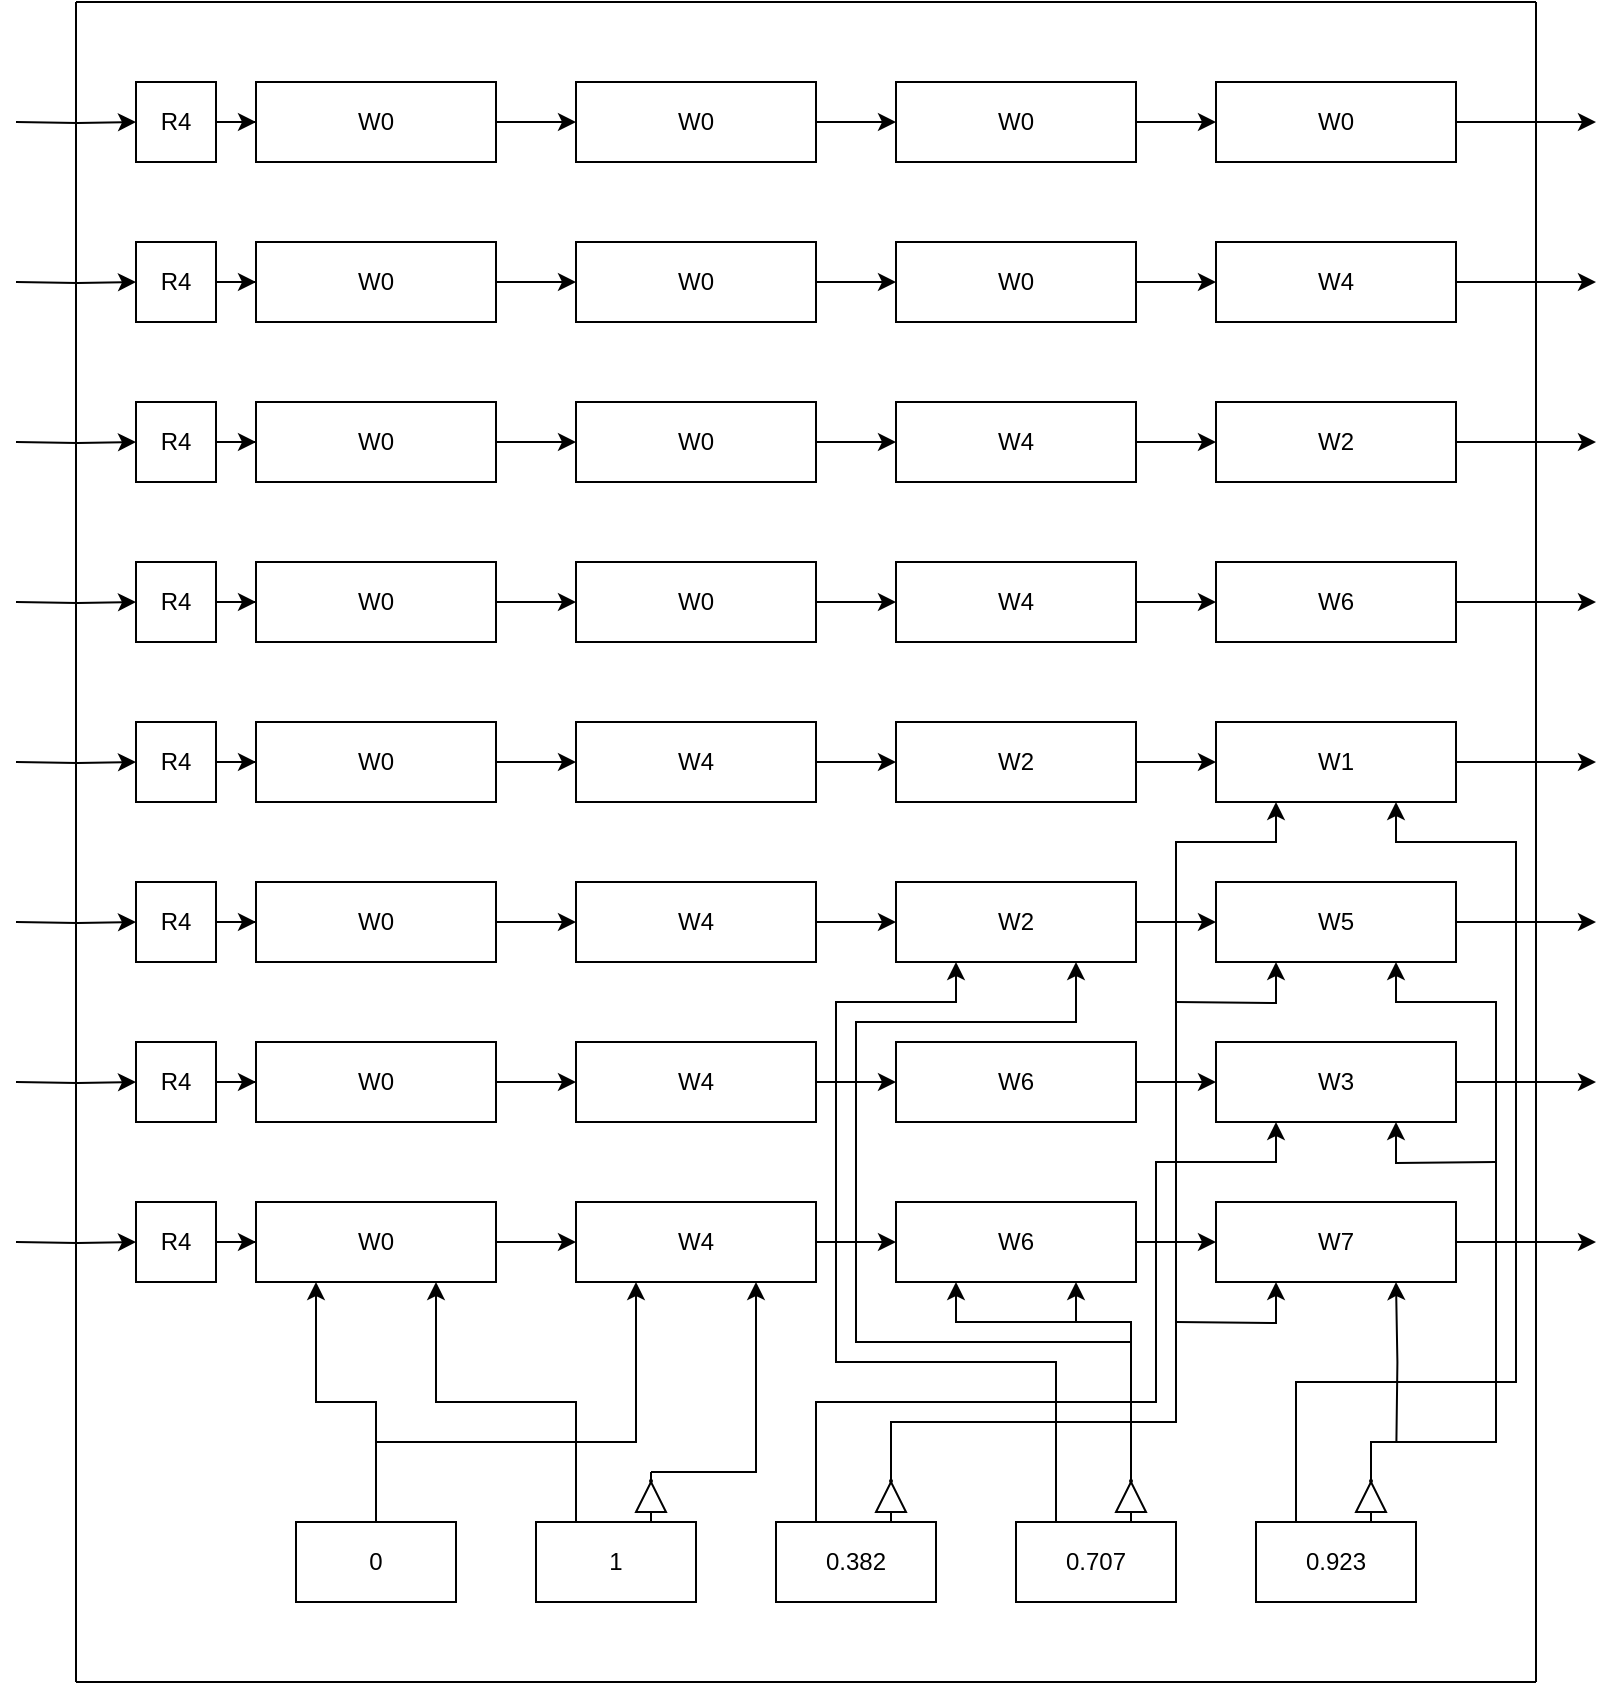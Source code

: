 <mxfile version="13.9.9" type="device"><diagram id="3qgt7N_D85VuMQqORQGg" name="Pagina-1"><mxGraphModel dx="865" dy="513" grid="1" gridSize="10" guides="1" tooltips="1" connect="1" arrows="1" fold="1" page="1" pageScale="1" pageWidth="827" pageHeight="1169" math="0" shadow="0"><root><mxCell id="0"/><mxCell id="1" parent="0"/><mxCell id="_uOU8pkGz0lJVxOeIUA2-42" value="" style="edgeStyle=orthogonalEdgeStyle;rounded=0;orthogonalLoop=1;jettySize=auto;html=1;" edge="1" parent="1" source="_uOU8pkGz0lJVxOeIUA2-3" target="_uOU8pkGz0lJVxOeIUA2-7"><mxGeometry relative="1" as="geometry"/></mxCell><mxCell id="_uOU8pkGz0lJVxOeIUA2-3" value="W0" style="rounded=0;whiteSpace=wrap;html=1;" vertex="1" parent="1"><mxGeometry x="140" y="120" width="120" height="40" as="geometry"/></mxCell><mxCell id="_uOU8pkGz0lJVxOeIUA2-43" value="" style="edgeStyle=orthogonalEdgeStyle;rounded=0;orthogonalLoop=1;jettySize=auto;html=1;" edge="1" parent="1" source="_uOU8pkGz0lJVxOeIUA2-7" target="_uOU8pkGz0lJVxOeIUA2-8"><mxGeometry relative="1" as="geometry"/></mxCell><mxCell id="_uOU8pkGz0lJVxOeIUA2-7" value="&lt;span&gt;W0&lt;/span&gt;" style="rounded=0;whiteSpace=wrap;html=1;" vertex="1" parent="1"><mxGeometry x="300" y="120" width="120" height="40" as="geometry"/></mxCell><mxCell id="_uOU8pkGz0lJVxOeIUA2-44" value="" style="edgeStyle=orthogonalEdgeStyle;rounded=0;orthogonalLoop=1;jettySize=auto;html=1;" edge="1" parent="1" source="_uOU8pkGz0lJVxOeIUA2-8" target="_uOU8pkGz0lJVxOeIUA2-9"><mxGeometry relative="1" as="geometry"/></mxCell><mxCell id="_uOU8pkGz0lJVxOeIUA2-8" value="W0" style="rounded=0;whiteSpace=wrap;html=1;" vertex="1" parent="1"><mxGeometry x="460" y="120" width="120" height="40" as="geometry"/></mxCell><mxCell id="_uOU8pkGz0lJVxOeIUA2-111" style="edgeStyle=orthogonalEdgeStyle;rounded=0;orthogonalLoop=1;jettySize=auto;html=1;" edge="1" parent="1" source="_uOU8pkGz0lJVxOeIUA2-9"><mxGeometry relative="1" as="geometry"><mxPoint x="810" y="140" as="targetPoint"/></mxGeometry></mxCell><mxCell id="_uOU8pkGz0lJVxOeIUA2-9" value="W0" style="rounded=0;whiteSpace=wrap;html=1;" vertex="1" parent="1"><mxGeometry x="620" y="120" width="120" height="40" as="geometry"/></mxCell><mxCell id="_uOU8pkGz0lJVxOeIUA2-45" value="" style="edgeStyle=orthogonalEdgeStyle;rounded=0;orthogonalLoop=1;jettySize=auto;html=1;" edge="1" parent="1" source="_uOU8pkGz0lJVxOeIUA2-10" target="_uOU8pkGz0lJVxOeIUA2-11"><mxGeometry relative="1" as="geometry"/></mxCell><mxCell id="_uOU8pkGz0lJVxOeIUA2-10" value="W0" style="rounded=0;whiteSpace=wrap;html=1;" vertex="1" parent="1"><mxGeometry x="140" y="200" width="120" height="40" as="geometry"/></mxCell><mxCell id="_uOU8pkGz0lJVxOeIUA2-46" value="" style="edgeStyle=orthogonalEdgeStyle;rounded=0;orthogonalLoop=1;jettySize=auto;html=1;" edge="1" parent="1" source="_uOU8pkGz0lJVxOeIUA2-11" target="_uOU8pkGz0lJVxOeIUA2-12"><mxGeometry relative="1" as="geometry"/></mxCell><mxCell id="_uOU8pkGz0lJVxOeIUA2-11" value="&lt;span&gt;W0&lt;/span&gt;" style="rounded=0;whiteSpace=wrap;html=1;" vertex="1" parent="1"><mxGeometry x="300" y="200" width="120" height="40" as="geometry"/></mxCell><mxCell id="_uOU8pkGz0lJVxOeIUA2-47" value="" style="edgeStyle=orthogonalEdgeStyle;rounded=0;orthogonalLoop=1;jettySize=auto;html=1;" edge="1" parent="1" source="_uOU8pkGz0lJVxOeIUA2-12" target="_uOU8pkGz0lJVxOeIUA2-13"><mxGeometry relative="1" as="geometry"/></mxCell><mxCell id="_uOU8pkGz0lJVxOeIUA2-12" value="W0" style="rounded=0;whiteSpace=wrap;html=1;" vertex="1" parent="1"><mxGeometry x="460" y="200" width="120" height="40" as="geometry"/></mxCell><mxCell id="_uOU8pkGz0lJVxOeIUA2-112" style="edgeStyle=orthogonalEdgeStyle;rounded=0;orthogonalLoop=1;jettySize=auto;html=1;" edge="1" parent="1" source="_uOU8pkGz0lJVxOeIUA2-13"><mxGeometry relative="1" as="geometry"><mxPoint x="810" y="220" as="targetPoint"/></mxGeometry></mxCell><mxCell id="_uOU8pkGz0lJVxOeIUA2-13" value="W4" style="rounded=0;whiteSpace=wrap;html=1;" vertex="1" parent="1"><mxGeometry x="620" y="200" width="120" height="40" as="geometry"/></mxCell><mxCell id="_uOU8pkGz0lJVxOeIUA2-48" value="" style="edgeStyle=orthogonalEdgeStyle;rounded=0;orthogonalLoop=1;jettySize=auto;html=1;" edge="1" parent="1" source="_uOU8pkGz0lJVxOeIUA2-14" target="_uOU8pkGz0lJVxOeIUA2-15"><mxGeometry relative="1" as="geometry"/></mxCell><mxCell id="_uOU8pkGz0lJVxOeIUA2-14" value="W0" style="rounded=0;whiteSpace=wrap;html=1;" vertex="1" parent="1"><mxGeometry x="140" y="280" width="120" height="40" as="geometry"/></mxCell><mxCell id="_uOU8pkGz0lJVxOeIUA2-49" value="" style="edgeStyle=orthogonalEdgeStyle;rounded=0;orthogonalLoop=1;jettySize=auto;html=1;" edge="1" parent="1" source="_uOU8pkGz0lJVxOeIUA2-15" target="_uOU8pkGz0lJVxOeIUA2-16"><mxGeometry relative="1" as="geometry"/></mxCell><mxCell id="_uOU8pkGz0lJVxOeIUA2-15" value="&lt;span&gt;W0&lt;/span&gt;" style="rounded=0;whiteSpace=wrap;html=1;" vertex="1" parent="1"><mxGeometry x="300" y="280" width="120" height="40" as="geometry"/></mxCell><mxCell id="_uOU8pkGz0lJVxOeIUA2-50" value="" style="edgeStyle=orthogonalEdgeStyle;rounded=0;orthogonalLoop=1;jettySize=auto;html=1;" edge="1" parent="1" source="_uOU8pkGz0lJVxOeIUA2-16" target="_uOU8pkGz0lJVxOeIUA2-17"><mxGeometry relative="1" as="geometry"/></mxCell><mxCell id="_uOU8pkGz0lJVxOeIUA2-16" value="W4" style="rounded=0;whiteSpace=wrap;html=1;" vertex="1" parent="1"><mxGeometry x="460" y="280" width="120" height="40" as="geometry"/></mxCell><mxCell id="_uOU8pkGz0lJVxOeIUA2-113" style="edgeStyle=orthogonalEdgeStyle;rounded=0;orthogonalLoop=1;jettySize=auto;html=1;" edge="1" parent="1" source="_uOU8pkGz0lJVxOeIUA2-17"><mxGeometry relative="1" as="geometry"><mxPoint x="810" y="300" as="targetPoint"/></mxGeometry></mxCell><mxCell id="_uOU8pkGz0lJVxOeIUA2-17" value="W2" style="rounded=0;whiteSpace=wrap;html=1;" vertex="1" parent="1"><mxGeometry x="620" y="280" width="120" height="40" as="geometry"/></mxCell><mxCell id="_uOU8pkGz0lJVxOeIUA2-51" value="" style="edgeStyle=orthogonalEdgeStyle;rounded=0;orthogonalLoop=1;jettySize=auto;html=1;" edge="1" parent="1" source="_uOU8pkGz0lJVxOeIUA2-18" target="_uOU8pkGz0lJVxOeIUA2-19"><mxGeometry relative="1" as="geometry"/></mxCell><mxCell id="_uOU8pkGz0lJVxOeIUA2-18" value="&lt;span&gt;W0&lt;/span&gt;" style="rounded=0;whiteSpace=wrap;html=1;" vertex="1" parent="1"><mxGeometry x="140" y="360" width="120" height="40" as="geometry"/></mxCell><mxCell id="_uOU8pkGz0lJVxOeIUA2-52" value="" style="edgeStyle=orthogonalEdgeStyle;rounded=0;orthogonalLoop=1;jettySize=auto;html=1;" edge="1" parent="1" source="_uOU8pkGz0lJVxOeIUA2-19" target="_uOU8pkGz0lJVxOeIUA2-20"><mxGeometry relative="1" as="geometry"/></mxCell><mxCell id="_uOU8pkGz0lJVxOeIUA2-19" value="&lt;span&gt;W0&lt;/span&gt;" style="rounded=0;whiteSpace=wrap;html=1;" vertex="1" parent="1"><mxGeometry x="300" y="360" width="120" height="40" as="geometry"/></mxCell><mxCell id="_uOU8pkGz0lJVxOeIUA2-53" value="" style="edgeStyle=orthogonalEdgeStyle;rounded=0;orthogonalLoop=1;jettySize=auto;html=1;" edge="1" parent="1" source="_uOU8pkGz0lJVxOeIUA2-20" target="_uOU8pkGz0lJVxOeIUA2-21"><mxGeometry relative="1" as="geometry"/></mxCell><mxCell id="_uOU8pkGz0lJVxOeIUA2-20" value="W4" style="rounded=0;whiteSpace=wrap;html=1;" vertex="1" parent="1"><mxGeometry x="460" y="360" width="120" height="40" as="geometry"/></mxCell><mxCell id="_uOU8pkGz0lJVxOeIUA2-114" style="edgeStyle=orthogonalEdgeStyle;rounded=0;orthogonalLoop=1;jettySize=auto;html=1;" edge="1" parent="1" source="_uOU8pkGz0lJVxOeIUA2-21"><mxGeometry relative="1" as="geometry"><mxPoint x="810" y="380" as="targetPoint"/></mxGeometry></mxCell><mxCell id="_uOU8pkGz0lJVxOeIUA2-21" value="W6" style="rounded=0;whiteSpace=wrap;html=1;" vertex="1" parent="1"><mxGeometry x="620" y="360" width="120" height="40" as="geometry"/></mxCell><mxCell id="_uOU8pkGz0lJVxOeIUA2-54" value="" style="edgeStyle=orthogonalEdgeStyle;rounded=0;orthogonalLoop=1;jettySize=auto;html=1;" edge="1" parent="1" source="_uOU8pkGz0lJVxOeIUA2-22" target="_uOU8pkGz0lJVxOeIUA2-23"><mxGeometry relative="1" as="geometry"/></mxCell><mxCell id="_uOU8pkGz0lJVxOeIUA2-22" value="&lt;span&gt;W0&lt;/span&gt;" style="rounded=0;whiteSpace=wrap;html=1;" vertex="1" parent="1"><mxGeometry x="140" y="440" width="120" height="40" as="geometry"/></mxCell><mxCell id="_uOU8pkGz0lJVxOeIUA2-55" value="" style="edgeStyle=orthogonalEdgeStyle;rounded=0;orthogonalLoop=1;jettySize=auto;html=1;" edge="1" parent="1" source="_uOU8pkGz0lJVxOeIUA2-23" target="_uOU8pkGz0lJVxOeIUA2-24"><mxGeometry relative="1" as="geometry"/></mxCell><mxCell id="_uOU8pkGz0lJVxOeIUA2-23" value="W4" style="rounded=0;whiteSpace=wrap;html=1;" vertex="1" parent="1"><mxGeometry x="300" y="440" width="120" height="40" as="geometry"/></mxCell><mxCell id="_uOU8pkGz0lJVxOeIUA2-56" value="" style="edgeStyle=orthogonalEdgeStyle;rounded=0;orthogonalLoop=1;jettySize=auto;html=1;" edge="1" parent="1" source="_uOU8pkGz0lJVxOeIUA2-24" target="_uOU8pkGz0lJVxOeIUA2-25"><mxGeometry relative="1" as="geometry"/></mxCell><mxCell id="_uOU8pkGz0lJVxOeIUA2-24" value="W2" style="rounded=0;whiteSpace=wrap;html=1;" vertex="1" parent="1"><mxGeometry x="460" y="440" width="120" height="40" as="geometry"/></mxCell><mxCell id="_uOU8pkGz0lJVxOeIUA2-115" style="edgeStyle=orthogonalEdgeStyle;rounded=0;orthogonalLoop=1;jettySize=auto;html=1;" edge="1" parent="1" source="_uOU8pkGz0lJVxOeIUA2-25"><mxGeometry relative="1" as="geometry"><mxPoint x="810" y="460" as="targetPoint"/></mxGeometry></mxCell><mxCell id="_uOU8pkGz0lJVxOeIUA2-25" value="W1" style="rounded=0;whiteSpace=wrap;html=1;" vertex="1" parent="1"><mxGeometry x="620" y="440" width="120" height="40" as="geometry"/></mxCell><mxCell id="_uOU8pkGz0lJVxOeIUA2-57" value="" style="edgeStyle=orthogonalEdgeStyle;rounded=0;orthogonalLoop=1;jettySize=auto;html=1;" edge="1" parent="1" source="_uOU8pkGz0lJVxOeIUA2-26" target="_uOU8pkGz0lJVxOeIUA2-27"><mxGeometry relative="1" as="geometry"/></mxCell><mxCell id="_uOU8pkGz0lJVxOeIUA2-26" value="&lt;span&gt;W0&lt;/span&gt;" style="rounded=0;whiteSpace=wrap;html=1;" vertex="1" parent="1"><mxGeometry x="140" y="520" width="120" height="40" as="geometry"/></mxCell><mxCell id="_uOU8pkGz0lJVxOeIUA2-58" value="" style="edgeStyle=orthogonalEdgeStyle;rounded=0;orthogonalLoop=1;jettySize=auto;html=1;" edge="1" parent="1" source="_uOU8pkGz0lJVxOeIUA2-27" target="_uOU8pkGz0lJVxOeIUA2-28"><mxGeometry relative="1" as="geometry"/></mxCell><mxCell id="_uOU8pkGz0lJVxOeIUA2-27" value="&lt;span&gt;W4&lt;/span&gt;" style="rounded=0;whiteSpace=wrap;html=1;" vertex="1" parent="1"><mxGeometry x="300" y="520" width="120" height="40" as="geometry"/></mxCell><mxCell id="_uOU8pkGz0lJVxOeIUA2-59" value="" style="edgeStyle=orthogonalEdgeStyle;rounded=0;orthogonalLoop=1;jettySize=auto;html=1;" edge="1" parent="1" source="_uOU8pkGz0lJVxOeIUA2-28" target="_uOU8pkGz0lJVxOeIUA2-29"><mxGeometry relative="1" as="geometry"/></mxCell><mxCell id="_uOU8pkGz0lJVxOeIUA2-28" value="W2" style="rounded=0;whiteSpace=wrap;html=1;" vertex="1" parent="1"><mxGeometry x="460" y="520" width="120" height="40" as="geometry"/></mxCell><mxCell id="_uOU8pkGz0lJVxOeIUA2-97" style="edgeStyle=orthogonalEdgeStyle;rounded=0;orthogonalLoop=1;jettySize=auto;html=1;entryX=0.25;entryY=1;entryDx=0;entryDy=0;" edge="1" parent="1" target="_uOU8pkGz0lJVxOeIUA2-29"><mxGeometry relative="1" as="geometry"><mxPoint x="600" y="580" as="sourcePoint"/></mxGeometry></mxCell><mxCell id="_uOU8pkGz0lJVxOeIUA2-116" style="edgeStyle=orthogonalEdgeStyle;rounded=0;orthogonalLoop=1;jettySize=auto;html=1;" edge="1" parent="1" source="_uOU8pkGz0lJVxOeIUA2-29"><mxGeometry relative="1" as="geometry"><mxPoint x="810" y="540" as="targetPoint"/></mxGeometry></mxCell><mxCell id="_uOU8pkGz0lJVxOeIUA2-29" value="W5" style="rounded=0;whiteSpace=wrap;html=1;" vertex="1" parent="1"><mxGeometry x="620" y="520" width="120" height="40" as="geometry"/></mxCell><mxCell id="_uOU8pkGz0lJVxOeIUA2-60" value="" style="edgeStyle=orthogonalEdgeStyle;rounded=0;orthogonalLoop=1;jettySize=auto;html=1;" edge="1" parent="1" source="_uOU8pkGz0lJVxOeIUA2-30" target="_uOU8pkGz0lJVxOeIUA2-31"><mxGeometry relative="1" as="geometry"/></mxCell><mxCell id="_uOU8pkGz0lJVxOeIUA2-30" value="&lt;span&gt;W0&lt;/span&gt;" style="rounded=0;whiteSpace=wrap;html=1;" vertex="1" parent="1"><mxGeometry x="140" y="600" width="120" height="40" as="geometry"/></mxCell><mxCell id="_uOU8pkGz0lJVxOeIUA2-61" value="" style="edgeStyle=orthogonalEdgeStyle;rounded=0;orthogonalLoop=1;jettySize=auto;html=1;" edge="1" parent="1" source="_uOU8pkGz0lJVxOeIUA2-31" target="_uOU8pkGz0lJVxOeIUA2-32"><mxGeometry relative="1" as="geometry"/></mxCell><mxCell id="_uOU8pkGz0lJVxOeIUA2-31" value="&lt;span&gt;W4&lt;/span&gt;" style="rounded=0;whiteSpace=wrap;html=1;" vertex="1" parent="1"><mxGeometry x="300" y="600" width="120" height="40" as="geometry"/></mxCell><mxCell id="_uOU8pkGz0lJVxOeIUA2-62" value="" style="edgeStyle=orthogonalEdgeStyle;rounded=0;orthogonalLoop=1;jettySize=auto;html=1;" edge="1" parent="1" source="_uOU8pkGz0lJVxOeIUA2-32" target="_uOU8pkGz0lJVxOeIUA2-33"><mxGeometry relative="1" as="geometry"/></mxCell><mxCell id="_uOU8pkGz0lJVxOeIUA2-32" value="W6" style="rounded=0;whiteSpace=wrap;html=1;" vertex="1" parent="1"><mxGeometry x="460" y="600" width="120" height="40" as="geometry"/></mxCell><mxCell id="_uOU8pkGz0lJVxOeIUA2-98" style="edgeStyle=orthogonalEdgeStyle;rounded=0;orthogonalLoop=1;jettySize=auto;html=1;exitX=0.75;exitY=1;exitDx=0;exitDy=0;entryX=0.75;entryY=1;entryDx=0;entryDy=0;" edge="1" parent="1" target="_uOU8pkGz0lJVxOeIUA2-33"><mxGeometry relative="1" as="geometry"><mxPoint x="760" y="660" as="sourcePoint"/></mxGeometry></mxCell><mxCell id="_uOU8pkGz0lJVxOeIUA2-117" style="edgeStyle=orthogonalEdgeStyle;rounded=0;orthogonalLoop=1;jettySize=auto;html=1;" edge="1" parent="1" source="_uOU8pkGz0lJVxOeIUA2-33"><mxGeometry relative="1" as="geometry"><mxPoint x="810" y="620" as="targetPoint"/></mxGeometry></mxCell><mxCell id="_uOU8pkGz0lJVxOeIUA2-33" value="W3" style="rounded=0;whiteSpace=wrap;html=1;" vertex="1" parent="1"><mxGeometry x="620" y="600" width="120" height="40" as="geometry"/></mxCell><mxCell id="_uOU8pkGz0lJVxOeIUA2-63" value="" style="edgeStyle=orthogonalEdgeStyle;rounded=0;orthogonalLoop=1;jettySize=auto;html=1;" edge="1" parent="1" source="_uOU8pkGz0lJVxOeIUA2-34" target="_uOU8pkGz0lJVxOeIUA2-35"><mxGeometry relative="1" as="geometry"/></mxCell><mxCell id="_uOU8pkGz0lJVxOeIUA2-34" value="&lt;span&gt;W0&lt;/span&gt;" style="rounded=0;whiteSpace=wrap;html=1;" vertex="1" parent="1"><mxGeometry x="140" y="680" width="120" height="40" as="geometry"/></mxCell><mxCell id="_uOU8pkGz0lJVxOeIUA2-88" style="edgeStyle=orthogonalEdgeStyle;rounded=0;orthogonalLoop=1;jettySize=auto;html=1;exitX=0.25;exitY=1;exitDx=0;exitDy=0;entryX=0.25;entryY=1;entryDx=0;entryDy=0;" edge="1" parent="1" target="_uOU8pkGz0lJVxOeIUA2-35"><mxGeometry relative="1" as="geometry"><mxPoint x="330" y="800" as="targetPoint"/><mxPoint x="180.0" y="840" as="sourcePoint"/><Array as="points"><mxPoint x="200" y="840"/><mxPoint x="200" y="800"/><mxPoint x="330" y="800"/></Array></mxGeometry></mxCell><mxCell id="_uOU8pkGz0lJVxOeIUA2-35" value="&lt;span&gt;W4&lt;/span&gt;" style="rounded=0;whiteSpace=wrap;html=1;" vertex="1" parent="1"><mxGeometry x="300" y="680" width="120" height="40" as="geometry"/></mxCell><mxCell id="_uOU8pkGz0lJVxOeIUA2-64" value="" style="edgeStyle=orthogonalEdgeStyle;rounded=0;orthogonalLoop=1;jettySize=auto;html=1;" edge="1" parent="1" source="_uOU8pkGz0lJVxOeIUA2-35" target="_uOU8pkGz0lJVxOeIUA2-36"><mxGeometry relative="1" as="geometry"/></mxCell><mxCell id="_uOU8pkGz0lJVxOeIUA2-65" value="" style="edgeStyle=orthogonalEdgeStyle;rounded=0;orthogonalLoop=1;jettySize=auto;html=1;" edge="1" parent="1" source="_uOU8pkGz0lJVxOeIUA2-36" target="_uOU8pkGz0lJVxOeIUA2-37"><mxGeometry relative="1" as="geometry"/></mxCell><mxCell id="_uOU8pkGz0lJVxOeIUA2-92" style="edgeStyle=orthogonalEdgeStyle;rounded=0;orthogonalLoop=1;jettySize=auto;html=1;exitX=1;exitY=0.5;exitDx=0;exitDy=0;entryX=0.25;entryY=1;entryDx=0;entryDy=0;" edge="1" parent="1" source="_uOU8pkGz0lJVxOeIUA2-84" target="_uOU8pkGz0lJVxOeIUA2-36"><mxGeometry relative="1" as="geometry"><Array as="points"><mxPoint x="578" y="740"/><mxPoint x="490" y="740"/></Array></mxGeometry></mxCell><mxCell id="_uOU8pkGz0lJVxOeIUA2-93" style="edgeStyle=orthogonalEdgeStyle;rounded=0;orthogonalLoop=1;jettySize=auto;html=1;exitX=0.75;exitY=1;exitDx=0;exitDy=0;entryX=0.75;entryY=1;entryDx=0;entryDy=0;" edge="1" parent="1" target="_uOU8pkGz0lJVxOeIUA2-36"><mxGeometry relative="1" as="geometry"><mxPoint x="560" y="740" as="sourcePoint"/></mxGeometry></mxCell><mxCell id="_uOU8pkGz0lJVxOeIUA2-36" value="W6" style="rounded=0;whiteSpace=wrap;html=1;" vertex="1" parent="1"><mxGeometry x="460" y="680" width="120" height="40" as="geometry"/></mxCell><mxCell id="_uOU8pkGz0lJVxOeIUA2-101" style="edgeStyle=orthogonalEdgeStyle;rounded=0;orthogonalLoop=1;jettySize=auto;html=1;exitX=0.75;exitY=1;exitDx=0;exitDy=0;entryX=0.75;entryY=1;entryDx=0;entryDy=0;" edge="1" parent="1" target="_uOU8pkGz0lJVxOeIUA2-37"><mxGeometry relative="1" as="geometry"><mxPoint x="710.207" y="800" as="sourcePoint"/></mxGeometry></mxCell><mxCell id="_uOU8pkGz0lJVxOeIUA2-102" style="edgeStyle=orthogonalEdgeStyle;rounded=0;orthogonalLoop=1;jettySize=auto;html=1;entryX=0.25;entryY=1;entryDx=0;entryDy=0;" edge="1" parent="1" target="_uOU8pkGz0lJVxOeIUA2-37"><mxGeometry relative="1" as="geometry"><mxPoint x="600" y="740" as="sourcePoint"/></mxGeometry></mxCell><mxCell id="_uOU8pkGz0lJVxOeIUA2-118" style="edgeStyle=orthogonalEdgeStyle;rounded=0;orthogonalLoop=1;jettySize=auto;html=1;" edge="1" parent="1" source="_uOU8pkGz0lJVxOeIUA2-37"><mxGeometry relative="1" as="geometry"><mxPoint x="810" y="700" as="targetPoint"/></mxGeometry></mxCell><mxCell id="_uOU8pkGz0lJVxOeIUA2-37" value="W7" style="rounded=0;whiteSpace=wrap;html=1;" vertex="1" parent="1"><mxGeometry x="620" y="680" width="120" height="40" as="geometry"/></mxCell><mxCell id="_uOU8pkGz0lJVxOeIUA2-38" value="" style="endArrow=none;html=1;" edge="1" parent="1"><mxGeometry width="50" height="50" relative="1" as="geometry"><mxPoint x="50" y="920" as="sourcePoint"/><mxPoint x="50" y="80" as="targetPoint"/></mxGeometry></mxCell><mxCell id="_uOU8pkGz0lJVxOeIUA2-39" value="" style="endArrow=none;html=1;" edge="1" parent="1"><mxGeometry width="50" height="50" relative="1" as="geometry"><mxPoint x="50" y="920" as="sourcePoint"/><mxPoint x="780" y="920" as="targetPoint"/></mxGeometry></mxCell><mxCell id="_uOU8pkGz0lJVxOeIUA2-40" value="" style="endArrow=none;html=1;" edge="1" parent="1"><mxGeometry width="50" height="50" relative="1" as="geometry"><mxPoint x="780" y="920" as="sourcePoint"/><mxPoint x="780" y="80" as="targetPoint"/></mxGeometry></mxCell><mxCell id="_uOU8pkGz0lJVxOeIUA2-41" value="" style="endArrow=none;html=1;" edge="1" parent="1"><mxGeometry width="50" height="50" relative="1" as="geometry"><mxPoint x="50" y="80" as="sourcePoint"/><mxPoint x="780" y="80" as="targetPoint"/></mxGeometry></mxCell><mxCell id="_uOU8pkGz0lJVxOeIUA2-86" style="edgeStyle=orthogonalEdgeStyle;rounded=0;orthogonalLoop=1;jettySize=auto;html=1;exitX=0.5;exitY=0;exitDx=0;exitDy=0;entryX=0.25;entryY=1;entryDx=0;entryDy=0;" edge="1" parent="1" source="_uOU8pkGz0lJVxOeIUA2-66" target="_uOU8pkGz0lJVxOeIUA2-34"><mxGeometry relative="1" as="geometry"><mxPoint x="180.08" y="800.52" as="targetPoint"/><Array as="points"><mxPoint x="200" y="780"/><mxPoint x="170" y="780"/></Array></mxGeometry></mxCell><mxCell id="_uOU8pkGz0lJVxOeIUA2-66" value="0" style="rounded=0;whiteSpace=wrap;html=1;" vertex="1" parent="1"><mxGeometry x="160" y="840" width="80" height="40" as="geometry"/></mxCell><mxCell id="_uOU8pkGz0lJVxOeIUA2-99" style="edgeStyle=orthogonalEdgeStyle;rounded=0;orthogonalLoop=1;jettySize=auto;html=1;exitX=0.25;exitY=0;exitDx=0;exitDy=0;entryX=0.25;entryY=1;entryDx=0;entryDy=0;" edge="1" parent="1" source="_uOU8pkGz0lJVxOeIUA2-68" target="_uOU8pkGz0lJVxOeIUA2-33"><mxGeometry relative="1" as="geometry"><Array as="points"><mxPoint x="420" y="780"/><mxPoint x="590" y="780"/><mxPoint x="590" y="660"/><mxPoint x="650" y="660"/></Array></mxGeometry></mxCell><mxCell id="_uOU8pkGz0lJVxOeIUA2-68" value="0.382" style="rounded=0;whiteSpace=wrap;html=1;" vertex="1" parent="1"><mxGeometry x="400" y="840" width="80" height="40" as="geometry"/></mxCell><mxCell id="_uOU8pkGz0lJVxOeIUA2-90" style="edgeStyle=orthogonalEdgeStyle;rounded=0;orthogonalLoop=1;jettySize=auto;html=1;exitX=0.25;exitY=0;exitDx=0;exitDy=0;entryX=0.25;entryY=1;entryDx=0;entryDy=0;" edge="1" parent="1" source="_uOU8pkGz0lJVxOeIUA2-69" target="_uOU8pkGz0lJVxOeIUA2-28"><mxGeometry relative="1" as="geometry"><Array as="points"><mxPoint x="540" y="760"/><mxPoint x="430" y="760"/><mxPoint x="430" y="580"/><mxPoint x="490" y="580"/></Array></mxGeometry></mxCell><mxCell id="_uOU8pkGz0lJVxOeIUA2-69" value="0.707" style="rounded=0;whiteSpace=wrap;html=1;" vertex="1" parent="1"><mxGeometry x="520" y="840" width="80" height="40" as="geometry"/></mxCell><mxCell id="_uOU8pkGz0lJVxOeIUA2-94" style="edgeStyle=orthogonalEdgeStyle;rounded=0;orthogonalLoop=1;jettySize=auto;html=1;exitX=0.25;exitY=0;exitDx=0;exitDy=0;entryX=0.75;entryY=1;entryDx=0;entryDy=0;" edge="1" parent="1" source="_uOU8pkGz0lJVxOeIUA2-70" target="_uOU8pkGz0lJVxOeIUA2-25"><mxGeometry relative="1" as="geometry"><Array as="points"><mxPoint x="660" y="770"/><mxPoint x="770" y="770"/><mxPoint x="770" y="500"/><mxPoint x="710" y="500"/></Array></mxGeometry></mxCell><mxCell id="_uOU8pkGz0lJVxOeIUA2-70" value="0.923" style="rounded=0;whiteSpace=wrap;html=1;" vertex="1" parent="1"><mxGeometry x="640" y="840" width="80" height="40" as="geometry"/></mxCell><mxCell id="_uOU8pkGz0lJVxOeIUA2-87" style="edgeStyle=orthogonalEdgeStyle;rounded=0;orthogonalLoop=1;jettySize=auto;html=1;exitX=0.25;exitY=0;exitDx=0;exitDy=0;entryX=0.75;entryY=1;entryDx=0;entryDy=0;" edge="1" parent="1" source="_uOU8pkGz0lJVxOeIUA2-71" target="_uOU8pkGz0lJVxOeIUA2-34"><mxGeometry relative="1" as="geometry"><mxPoint x="230.0" y="800" as="targetPoint"/></mxGeometry></mxCell><mxCell id="_uOU8pkGz0lJVxOeIUA2-71" value="1" style="rounded=0;whiteSpace=wrap;html=1;" vertex="1" parent="1"><mxGeometry x="280" y="840" width="80" height="40" as="geometry"/></mxCell><mxCell id="_uOU8pkGz0lJVxOeIUA2-89" style="edgeStyle=orthogonalEdgeStyle;rounded=0;orthogonalLoop=1;jettySize=auto;html=1;exitX=1;exitY=0.5;exitDx=0;exitDy=0;entryX=0.75;entryY=1;entryDx=0;entryDy=0;" edge="1" parent="1" source="_uOU8pkGz0lJVxOeIUA2-82" target="_uOU8pkGz0lJVxOeIUA2-35"><mxGeometry relative="1" as="geometry"><mxPoint x="390" y="800" as="targetPoint"/><Array as="points"><mxPoint x="390" y="815"/></Array></mxGeometry></mxCell><mxCell id="_uOU8pkGz0lJVxOeIUA2-82" value="" style="verticalLabelPosition=bottom;shadow=0;dashed=0;align=center;html=1;verticalAlign=top;shape=mxgraph.electrical.logic_gates.buffer2;negating=1;direction=north;" vertex="1" parent="1"><mxGeometry x="330" y="815" width="15" height="25" as="geometry"/></mxCell><mxCell id="_uOU8pkGz0lJVxOeIUA2-95" style="edgeStyle=orthogonalEdgeStyle;rounded=0;orthogonalLoop=1;jettySize=auto;html=1;exitX=1;exitY=0.5;exitDx=0;exitDy=0;entryX=0.25;entryY=1;entryDx=0;entryDy=0;" edge="1" parent="1" source="_uOU8pkGz0lJVxOeIUA2-83" target="_uOU8pkGz0lJVxOeIUA2-25"><mxGeometry relative="1" as="geometry"><Array as="points"><mxPoint x="458" y="790"/><mxPoint x="600" y="790"/><mxPoint x="600" y="500"/><mxPoint x="650" y="500"/></Array></mxGeometry></mxCell><mxCell id="_uOU8pkGz0lJVxOeIUA2-83" value="" style="verticalLabelPosition=bottom;shadow=0;dashed=0;align=center;html=1;verticalAlign=top;shape=mxgraph.electrical.logic_gates.buffer2;negating=1;direction=north;" vertex="1" parent="1"><mxGeometry x="450" y="815" width="15" height="25" as="geometry"/></mxCell><mxCell id="_uOU8pkGz0lJVxOeIUA2-91" style="edgeStyle=orthogonalEdgeStyle;rounded=0;orthogonalLoop=1;jettySize=auto;html=1;exitX=1;exitY=0.5;exitDx=0;exitDy=0;entryX=0.75;entryY=1;entryDx=0;entryDy=0;" edge="1" parent="1" source="_uOU8pkGz0lJVxOeIUA2-84" target="_uOU8pkGz0lJVxOeIUA2-28"><mxGeometry relative="1" as="geometry"><Array as="points"><mxPoint x="578" y="750"/><mxPoint x="440" y="750"/><mxPoint x="440" y="590"/><mxPoint x="550" y="590"/></Array></mxGeometry></mxCell><mxCell id="_uOU8pkGz0lJVxOeIUA2-84" value="" style="verticalLabelPosition=bottom;shadow=0;dashed=0;align=center;html=1;verticalAlign=top;shape=mxgraph.electrical.logic_gates.buffer2;negating=1;direction=north;" vertex="1" parent="1"><mxGeometry x="570" y="815" width="15" height="25" as="geometry"/></mxCell><mxCell id="_uOU8pkGz0lJVxOeIUA2-96" style="edgeStyle=orthogonalEdgeStyle;rounded=0;orthogonalLoop=1;jettySize=auto;html=1;exitX=1;exitY=0.5;exitDx=0;exitDy=0;entryX=0.75;entryY=1;entryDx=0;entryDy=0;" edge="1" parent="1" source="_uOU8pkGz0lJVxOeIUA2-85" target="_uOU8pkGz0lJVxOeIUA2-29"><mxGeometry relative="1" as="geometry"><Array as="points"><mxPoint x="698" y="800"/><mxPoint x="760" y="800"/><mxPoint x="760" y="580"/><mxPoint x="710" y="580"/></Array></mxGeometry></mxCell><mxCell id="_uOU8pkGz0lJVxOeIUA2-85" value="" style="verticalLabelPosition=bottom;shadow=0;dashed=0;align=center;html=1;verticalAlign=top;shape=mxgraph.electrical.logic_gates.buffer2;negating=1;direction=north;" vertex="1" parent="1"><mxGeometry x="690" y="815" width="15" height="25" as="geometry"/></mxCell><mxCell id="_uOU8pkGz0lJVxOeIUA2-143" value="" style="edgeStyle=orthogonalEdgeStyle;rounded=0;orthogonalLoop=1;jettySize=auto;html=1;" edge="1" parent="1" source="_uOU8pkGz0lJVxOeIUA2-119" target="_uOU8pkGz0lJVxOeIUA2-3"><mxGeometry relative="1" as="geometry"/></mxCell><mxCell id="_uOU8pkGz0lJVxOeIUA2-144" style="edgeStyle=orthogonalEdgeStyle;rounded=0;orthogonalLoop=1;jettySize=auto;html=1;" edge="1" parent="1" target="_uOU8pkGz0lJVxOeIUA2-119"><mxGeometry relative="1" as="geometry"><mxPoint x="20" y="140" as="sourcePoint"/></mxGeometry></mxCell><mxCell id="_uOU8pkGz0lJVxOeIUA2-119" value="R4" style="rounded=0;whiteSpace=wrap;html=1;" vertex="1" parent="1"><mxGeometry x="80" y="120" width="40" height="40" as="geometry"/></mxCell><mxCell id="_uOU8pkGz0lJVxOeIUA2-127" style="edgeStyle=orthogonalEdgeStyle;rounded=0;orthogonalLoop=1;jettySize=auto;html=1;" edge="1" parent="1" target="_uOU8pkGz0lJVxOeIUA2-120"><mxGeometry relative="1" as="geometry"><mxPoint x="20" y="220" as="sourcePoint"/></mxGeometry></mxCell><mxCell id="_uOU8pkGz0lJVxOeIUA2-134" value="" style="edgeStyle=orthogonalEdgeStyle;rounded=0;orthogonalLoop=1;jettySize=auto;html=1;" edge="1" parent="1" source="_uOU8pkGz0lJVxOeIUA2-120" target="_uOU8pkGz0lJVxOeIUA2-10"><mxGeometry relative="1" as="geometry"/></mxCell><mxCell id="_uOU8pkGz0lJVxOeIUA2-120" value="R4" style="rounded=0;whiteSpace=wrap;html=1;" vertex="1" parent="1"><mxGeometry x="80" y="200" width="40" height="40" as="geometry"/></mxCell><mxCell id="_uOU8pkGz0lJVxOeIUA2-128" style="edgeStyle=orthogonalEdgeStyle;rounded=0;orthogonalLoop=1;jettySize=auto;html=1;exitX=0;exitY=0.5;exitDx=0;exitDy=0;entryX=0;entryY=0.5;entryDx=0;entryDy=0;" edge="1" parent="1" target="_uOU8pkGz0lJVxOeIUA2-121"><mxGeometry relative="1" as="geometry"><mxPoint x="20" y="300" as="sourcePoint"/></mxGeometry></mxCell><mxCell id="_uOU8pkGz0lJVxOeIUA2-135" value="" style="edgeStyle=orthogonalEdgeStyle;rounded=0;orthogonalLoop=1;jettySize=auto;html=1;" edge="1" parent="1" source="_uOU8pkGz0lJVxOeIUA2-121" target="_uOU8pkGz0lJVxOeIUA2-14"><mxGeometry relative="1" as="geometry"/></mxCell><mxCell id="_uOU8pkGz0lJVxOeIUA2-121" value="R4" style="rounded=0;whiteSpace=wrap;html=1;" vertex="1" parent="1"><mxGeometry x="80" y="280" width="40" height="40" as="geometry"/></mxCell><mxCell id="_uOU8pkGz0lJVxOeIUA2-129" style="edgeStyle=orthogonalEdgeStyle;rounded=0;orthogonalLoop=1;jettySize=auto;html=1;" edge="1" parent="1" target="_uOU8pkGz0lJVxOeIUA2-122"><mxGeometry relative="1" as="geometry"><mxPoint x="20" y="380" as="sourcePoint"/></mxGeometry></mxCell><mxCell id="_uOU8pkGz0lJVxOeIUA2-136" value="" style="edgeStyle=orthogonalEdgeStyle;rounded=0;orthogonalLoop=1;jettySize=auto;html=1;" edge="1" parent="1" source="_uOU8pkGz0lJVxOeIUA2-122" target="_uOU8pkGz0lJVxOeIUA2-18"><mxGeometry relative="1" as="geometry"/></mxCell><mxCell id="_uOU8pkGz0lJVxOeIUA2-122" value="R4" style="rounded=0;whiteSpace=wrap;html=1;" vertex="1" parent="1"><mxGeometry x="80" y="360" width="40" height="40" as="geometry"/></mxCell><mxCell id="_uOU8pkGz0lJVxOeIUA2-130" style="edgeStyle=orthogonalEdgeStyle;rounded=0;orthogonalLoop=1;jettySize=auto;html=1;" edge="1" parent="1" target="_uOU8pkGz0lJVxOeIUA2-123"><mxGeometry relative="1" as="geometry"><mxPoint x="20" y="460" as="sourcePoint"/></mxGeometry></mxCell><mxCell id="_uOU8pkGz0lJVxOeIUA2-137" value="" style="edgeStyle=orthogonalEdgeStyle;rounded=0;orthogonalLoop=1;jettySize=auto;html=1;" edge="1" parent="1" source="_uOU8pkGz0lJVxOeIUA2-123" target="_uOU8pkGz0lJVxOeIUA2-22"><mxGeometry relative="1" as="geometry"/></mxCell><mxCell id="_uOU8pkGz0lJVxOeIUA2-123" value="R4" style="rounded=0;whiteSpace=wrap;html=1;" vertex="1" parent="1"><mxGeometry x="80" y="440" width="40" height="40" as="geometry"/></mxCell><mxCell id="_uOU8pkGz0lJVxOeIUA2-131" style="edgeStyle=orthogonalEdgeStyle;rounded=0;orthogonalLoop=1;jettySize=auto;html=1;" edge="1" parent="1" target="_uOU8pkGz0lJVxOeIUA2-124"><mxGeometry relative="1" as="geometry"><mxPoint x="20" y="540" as="sourcePoint"/></mxGeometry></mxCell><mxCell id="_uOU8pkGz0lJVxOeIUA2-138" value="" style="edgeStyle=orthogonalEdgeStyle;rounded=0;orthogonalLoop=1;jettySize=auto;html=1;" edge="1" parent="1" source="_uOU8pkGz0lJVxOeIUA2-124" target="_uOU8pkGz0lJVxOeIUA2-26"><mxGeometry relative="1" as="geometry"/></mxCell><mxCell id="_uOU8pkGz0lJVxOeIUA2-124" value="R4" style="rounded=0;whiteSpace=wrap;html=1;" vertex="1" parent="1"><mxGeometry x="80" y="520" width="40" height="40" as="geometry"/></mxCell><mxCell id="_uOU8pkGz0lJVxOeIUA2-132" style="edgeStyle=orthogonalEdgeStyle;rounded=0;orthogonalLoop=1;jettySize=auto;html=1;" edge="1" parent="1" target="_uOU8pkGz0lJVxOeIUA2-125"><mxGeometry relative="1" as="geometry"><mxPoint x="20" y="620" as="sourcePoint"/></mxGeometry></mxCell><mxCell id="_uOU8pkGz0lJVxOeIUA2-139" value="" style="edgeStyle=orthogonalEdgeStyle;rounded=0;orthogonalLoop=1;jettySize=auto;html=1;" edge="1" parent="1" source="_uOU8pkGz0lJVxOeIUA2-125" target="_uOU8pkGz0lJVxOeIUA2-30"><mxGeometry relative="1" as="geometry"/></mxCell><mxCell id="_uOU8pkGz0lJVxOeIUA2-125" value="R4" style="rounded=0;whiteSpace=wrap;html=1;" vertex="1" parent="1"><mxGeometry x="80" y="600" width="40" height="40" as="geometry"/></mxCell><mxCell id="_uOU8pkGz0lJVxOeIUA2-133" style="edgeStyle=orthogonalEdgeStyle;rounded=0;orthogonalLoop=1;jettySize=auto;html=1;" edge="1" parent="1" target="_uOU8pkGz0lJVxOeIUA2-126"><mxGeometry relative="1" as="geometry"><mxPoint x="20" y="700" as="sourcePoint"/></mxGeometry></mxCell><mxCell id="_uOU8pkGz0lJVxOeIUA2-140" value="" style="edgeStyle=orthogonalEdgeStyle;rounded=0;orthogonalLoop=1;jettySize=auto;html=1;" edge="1" parent="1" source="_uOU8pkGz0lJVxOeIUA2-126" target="_uOU8pkGz0lJVxOeIUA2-34"><mxGeometry relative="1" as="geometry"/></mxCell><mxCell id="_uOU8pkGz0lJVxOeIUA2-126" value="R4" style="rounded=0;whiteSpace=wrap;html=1;" vertex="1" parent="1"><mxGeometry x="80" y="680" width="40" height="40" as="geometry"/></mxCell></root></mxGraphModel></diagram></mxfile>